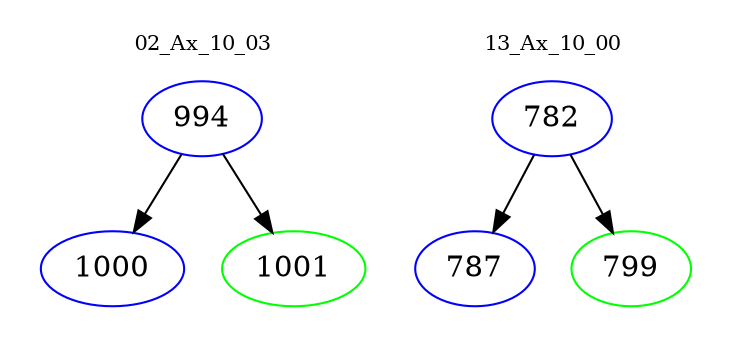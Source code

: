 digraph{
subgraph cluster_0 {
color = white
label = "02_Ax_10_03";
fontsize=10;
T0_994 [label="994", color="blue"]
T0_994 -> T0_1000 [color="black"]
T0_1000 [label="1000", color="blue"]
T0_994 -> T0_1001 [color="black"]
T0_1001 [label="1001", color="green"]
}
subgraph cluster_1 {
color = white
label = "13_Ax_10_00";
fontsize=10;
T1_782 [label="782", color="blue"]
T1_782 -> T1_787 [color="black"]
T1_787 [label="787", color="blue"]
T1_782 -> T1_799 [color="black"]
T1_799 [label="799", color="green"]
}
}
